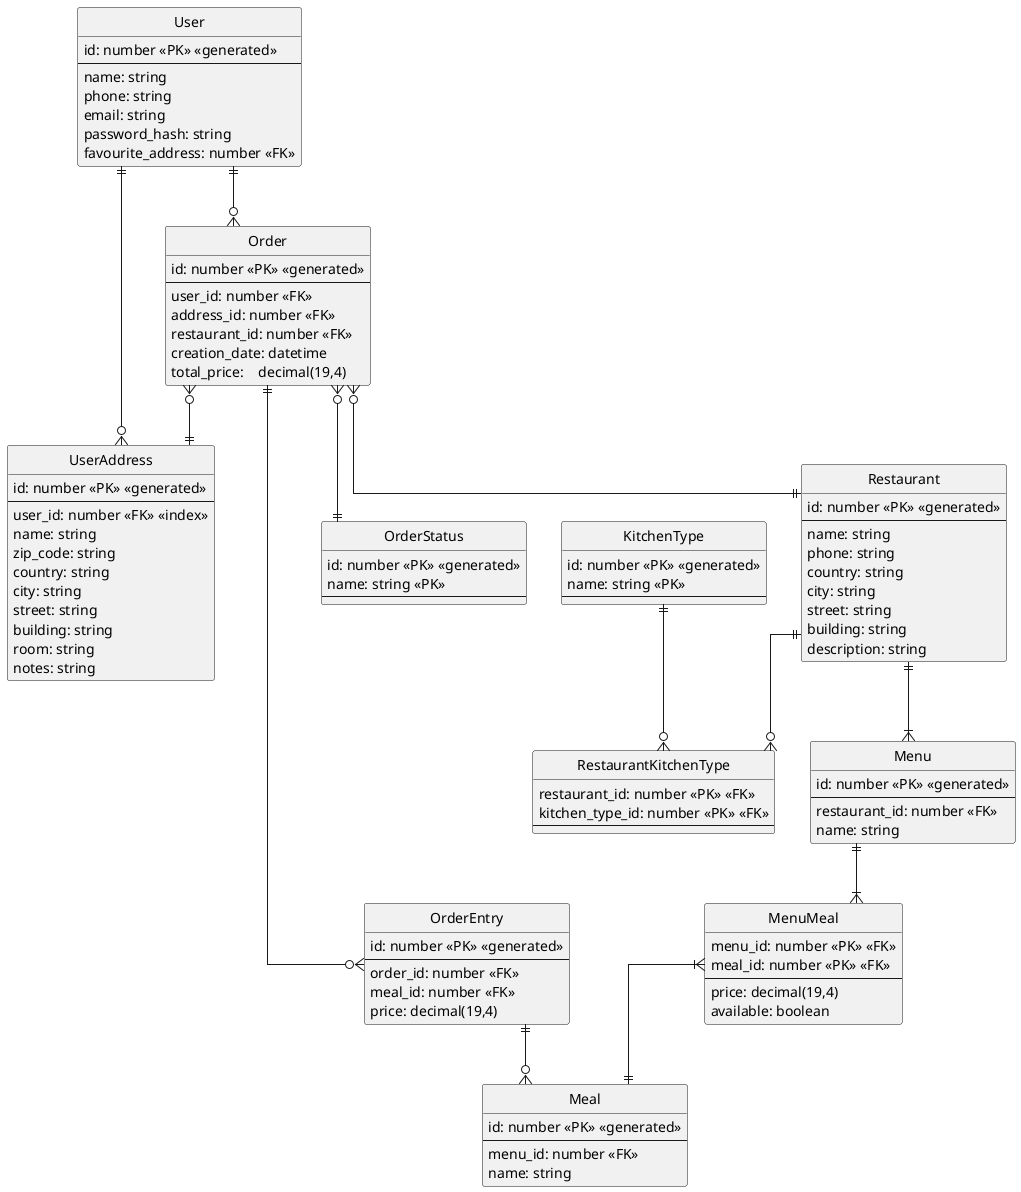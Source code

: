 @startuml

' hide the spot
hide circle

' avoid problems with angled crows feet
skinparam linetype ortho

entity "User" {
  id: number <<PK>> <<generated>>
  --
  name: string
  phone: string
  email: string
  password_hash: string
  favourite_address: number <<FK>>
}

entity "UserAddress" {
  id: number <<PK>> <<generated>>
  --
  user_id: number <<FK>> <<index>>
  name: string
  zip_code: string
  country: string
  city: string
  street: string
  building: string
  room: string
  notes: string
}

entity "Order" {
  id: number <<PK>> <<generated>>
  --
  user_id: number <<FK>>
  address_id: number <<FK>>
  restaurant_id: number <<FK>>
  creation_date: datetime
  total_price: 	decimal(19,4)
}

entity "OrderEntry" {
  id: number <<PK>> <<generated>>
  --
  order_id: number <<FK>>
  meal_id: number <<FK>>
  price: decimal(19,4)
}

entity "OrderStatus" {
  id: number <<PK>> <<generated>>
  name: string <<PK>>
  --
}

entity "Restaurant" {
  id: number <<PK>> <<generated>>
  --
  name: string
  phone: string
  country: string
  city: string
  street: string
  building: string
  description: string
}

entity "RestaurantKitchenType" {
  restaurant_id: number <<PK>> <<FK>>
  kitchen_type_id: number <<PK>> <<FK>>
  --
}

entity "KitchenType" {
  id: number <<PK>> <<generated>>
  name: string <<PK>>
  --
}

entity "Menu" {
  id: number <<PK>> <<generated>>
  --
  restaurant_id: number <<FK>>
  name: string
}

entity "MenuMeal" {
  menu_id: number <<PK>> <<FK>>
  meal_id: number <<PK>> <<FK>>
  --
  price: decimal(19,4)
  available: boolean
}

entity "Meal" {
  id: number <<PK>> <<generated>>
  --
  menu_id: number <<FK>>
  name: string
}

"User" ||--o{ "Order"
"User" ||--o{ "UserAddress"

"Order" }o--|| "OrderStatus"
"Order" }o--|| "UserAddress"

"Order" }o--|| "Restaurant"
"Order" ||--o{ "OrderEntry"

"OrderEntry" ||--o{ "Meal"

"KitchenType" ||--o{ "RestaurantKitchenType"

"Restaurant" ||--o{ "RestaurantKitchenType"
"Restaurant" ||--|{ "Menu"

"Menu" ||--|{ "MenuMeal"
"MenuMeal" }|--|| "Meal"

@enduml
